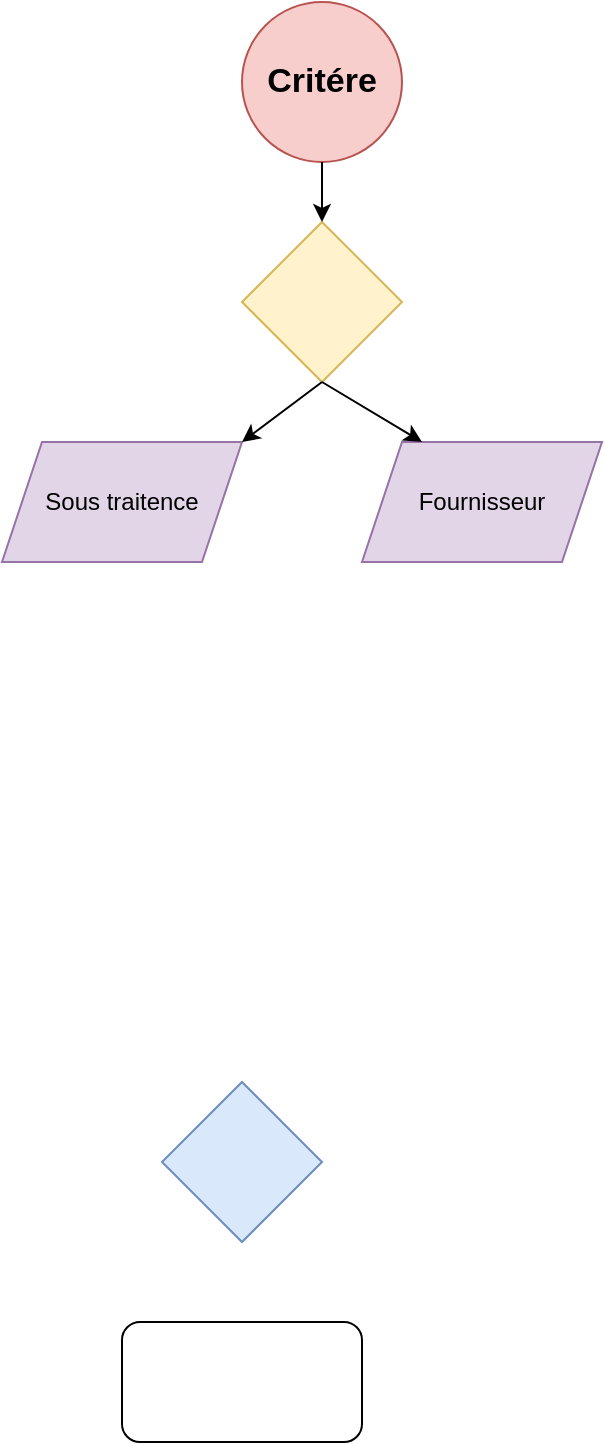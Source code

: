 <mxfile version="21.6.6" type="github">
  <diagram name="Page-1" id="g6D7waffcttJb7KQSpzA">
    <mxGraphModel dx="880" dy="1647" grid="1" gridSize="10" guides="1" tooltips="1" connect="1" arrows="1" fold="1" page="1" pageScale="1" pageWidth="827" pageHeight="1169" math="0" shadow="0">
      <root>
        <mxCell id="0" />
        <mxCell id="1" parent="0" />
        <mxCell id="dCAK_VR4QbaqJIh2a8T1-2" value="" style="rhombus;whiteSpace=wrap;html=1;fillColor=#dae8fc;strokeColor=#6c8ebf;" parent="1" vertex="1">
          <mxGeometry x="300" y="-610" width="80" height="80" as="geometry" />
        </mxCell>
        <mxCell id="dCAK_VR4QbaqJIh2a8T1-3" value="&lt;b&gt;&lt;font style=&quot;font-size: 17px;&quot;&gt;Critére&lt;/font&gt;&lt;/b&gt;" style="ellipse;whiteSpace=wrap;html=1;aspect=fixed;fillColor=#f8cecc;strokeColor=#b85450;" parent="1" vertex="1">
          <mxGeometry x="340" y="-1150" width="80" height="80" as="geometry" />
        </mxCell>
        <mxCell id="FxK41Yj2pU4yyGaG2tty-1" value="" style="rounded=1;whiteSpace=wrap;html=1;" parent="1" vertex="1">
          <mxGeometry x="280" y="-490" width="120" height="60" as="geometry" />
        </mxCell>
        <mxCell id="lq7A5JY4NSjg6rWxIa5I-1" value="" style="rhombus;whiteSpace=wrap;html=1;fillColor=#fff2cc;strokeColor=#d6b656;" vertex="1" parent="1">
          <mxGeometry x="340" y="-1040" width="80" height="80" as="geometry" />
        </mxCell>
        <mxCell id="lq7A5JY4NSjg6rWxIa5I-2" value="Sous traitence" style="shape=parallelogram;perimeter=parallelogramPerimeter;whiteSpace=wrap;html=1;fixedSize=1;fillColor=#e1d5e7;strokeColor=#9673a6;" vertex="1" parent="1">
          <mxGeometry x="220" y="-930" width="120" height="60" as="geometry" />
        </mxCell>
        <mxCell id="lq7A5JY4NSjg6rWxIa5I-3" value="Fournisseur" style="shape=parallelogram;perimeter=parallelogramPerimeter;whiteSpace=wrap;html=1;fixedSize=1;fillColor=#e1d5e7;strokeColor=#9673a6;" vertex="1" parent="1">
          <mxGeometry x="400" y="-930" width="120" height="60" as="geometry" />
        </mxCell>
        <mxCell id="lq7A5JY4NSjg6rWxIa5I-4" value="" style="endArrow=classic;html=1;rounded=0;exitX=0.5;exitY=1;exitDx=0;exitDy=0;" edge="1" parent="1" source="dCAK_VR4QbaqJIh2a8T1-3" target="lq7A5JY4NSjg6rWxIa5I-1">
          <mxGeometry width="50" height="50" relative="1" as="geometry">
            <mxPoint x="390" y="-900" as="sourcePoint" />
            <mxPoint x="440" y="-950" as="targetPoint" />
          </mxGeometry>
        </mxCell>
        <mxCell id="lq7A5JY4NSjg6rWxIa5I-5" value="" style="endArrow=classic;html=1;rounded=0;exitX=0.5;exitY=1;exitDx=0;exitDy=0;entryX=1;entryY=0;entryDx=0;entryDy=0;" edge="1" parent="1" source="lq7A5JY4NSjg6rWxIa5I-1" target="lq7A5JY4NSjg6rWxIa5I-2">
          <mxGeometry width="50" height="50" relative="1" as="geometry">
            <mxPoint x="390" y="-900" as="sourcePoint" />
            <mxPoint x="440" y="-950" as="targetPoint" />
          </mxGeometry>
        </mxCell>
        <mxCell id="lq7A5JY4NSjg6rWxIa5I-6" value="" style="endArrow=classic;html=1;rounded=0;entryX=0.25;entryY=0;entryDx=0;entryDy=0;" edge="1" parent="1" target="lq7A5JY4NSjg6rWxIa5I-3">
          <mxGeometry width="50" height="50" relative="1" as="geometry">
            <mxPoint x="380" y="-960" as="sourcePoint" />
            <mxPoint x="440" y="-950" as="targetPoint" />
          </mxGeometry>
        </mxCell>
      </root>
    </mxGraphModel>
  </diagram>
</mxfile>
